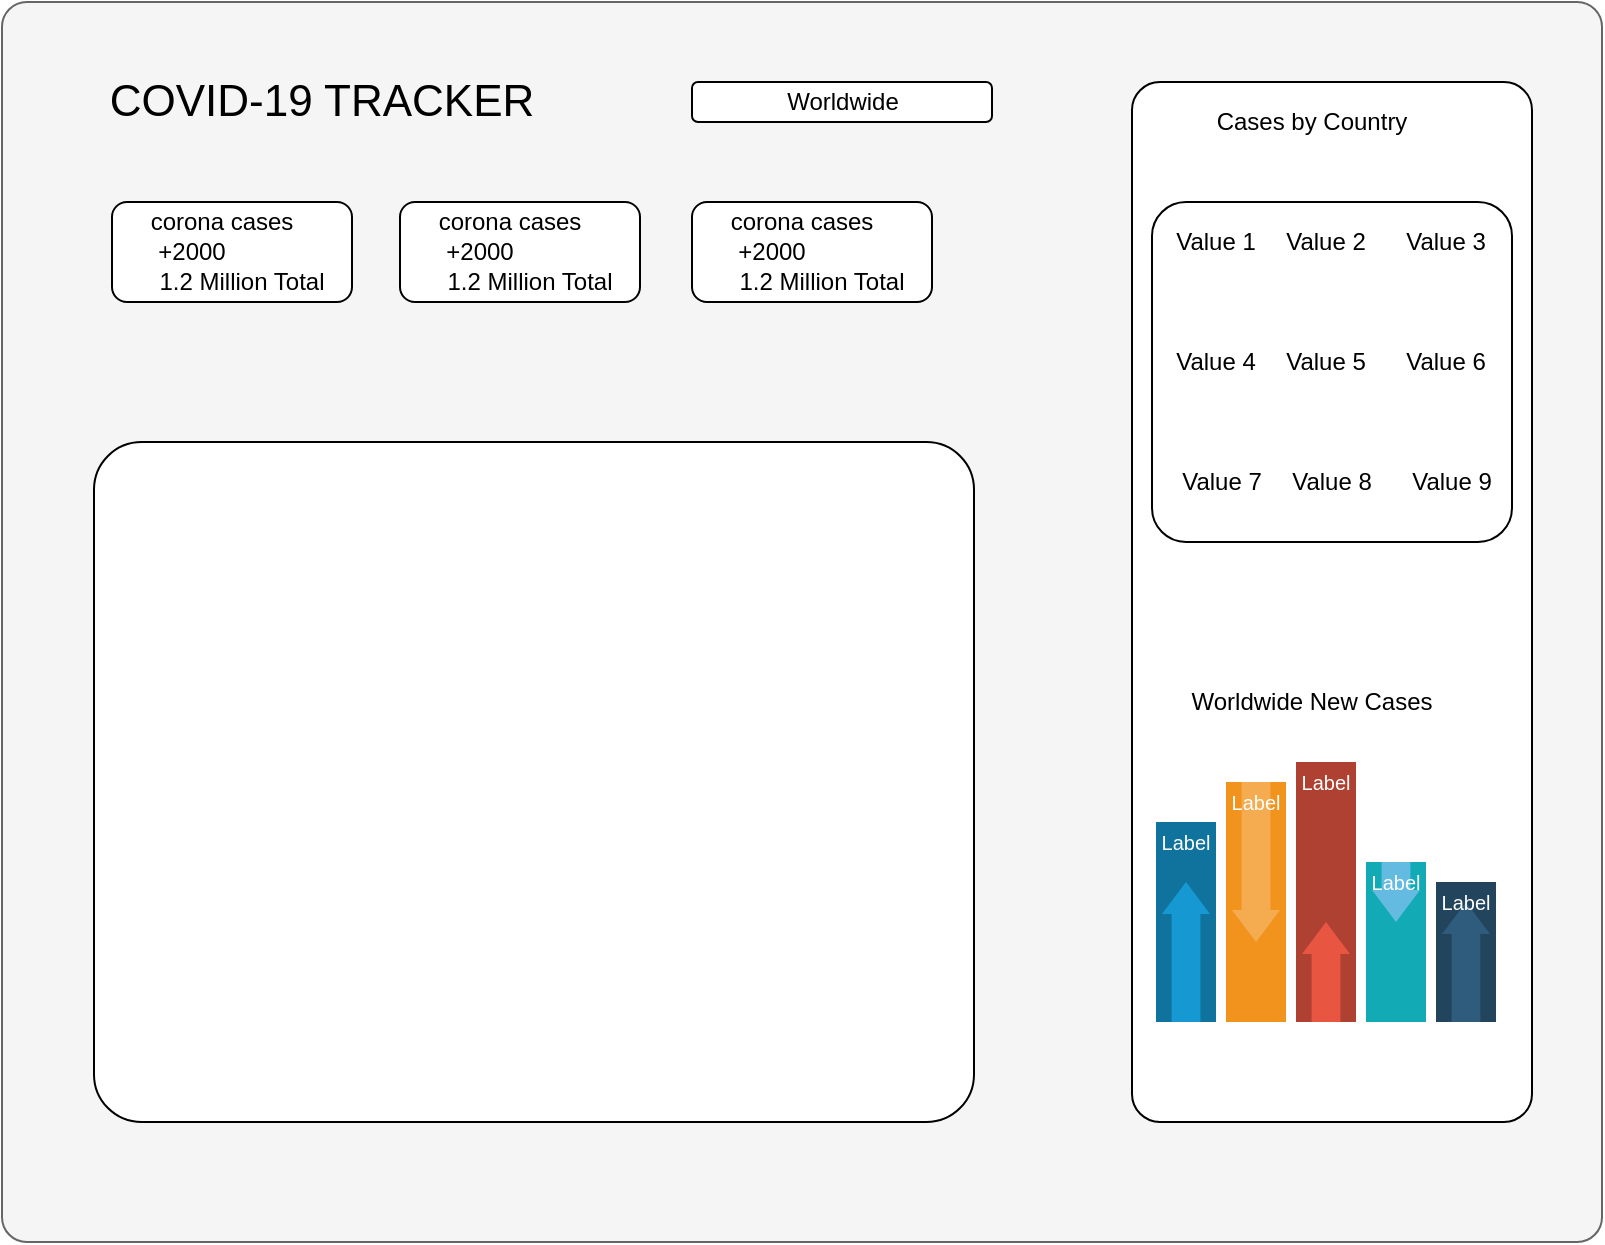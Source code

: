 <mxfile version="14.1.9" type="github"><diagram id="6H7MQkjSw67h4eApcsNJ" name="Page-1"><mxGraphModel dx="1240" dy="743" grid="1" gridSize="10" guides="1" tooltips="1" connect="1" arrows="1" fold="1" page="1" pageScale="1" pageWidth="850" pageHeight="1100" math="0" shadow="0"><root><mxCell id="0"/><mxCell id="1" parent="0"/><mxCell id="KKooXLETlNGSdCEkCS_G-1" value="" style="rounded=1;whiteSpace=wrap;html=1;arcSize=2;fillColor=#f5f5f5;strokeColor=#666666;fontColor=#333333;" vertex="1" parent="1"><mxGeometry x="25" y="90" width="800" height="620" as="geometry"/></mxCell><mxCell id="KKooXLETlNGSdCEkCS_G-2" value="&lt;font style=&quot;font-size: 22px&quot;&gt;COVID-19 TRACKER&lt;/font&gt;" style="text;html=1;strokeColor=none;fillColor=none;align=center;verticalAlign=middle;whiteSpace=wrap;rounded=0;" vertex="1" parent="1"><mxGeometry x="70" y="130" width="230" height="20" as="geometry"/></mxCell><mxCell id="KKooXLETlNGSdCEkCS_G-28" style="edgeStyle=orthogonalEdgeStyle;rounded=0;orthogonalLoop=1;jettySize=auto;html=1;exitX=0.5;exitY=0;exitDx=0;exitDy=0;entryX=0.5;entryY=0;entryDx=0;entryDy=0;" edge="1" parent="1" source="KKooXLETlNGSdCEkCS_G-4" target="KKooXLETlNGSdCEkCS_G-5"><mxGeometry relative="1" as="geometry"/></mxCell><mxCell id="KKooXLETlNGSdCEkCS_G-29" style="edgeStyle=orthogonalEdgeStyle;rounded=0;orthogonalLoop=1;jettySize=auto;html=1;exitX=0.5;exitY=1;exitDx=0;exitDy=0;entryX=0.5;entryY=1;entryDx=0;entryDy=0;" edge="1" parent="1" source="KKooXLETlNGSdCEkCS_G-4" target="KKooXLETlNGSdCEkCS_G-5"><mxGeometry relative="1" as="geometry"/></mxCell><mxCell id="KKooXLETlNGSdCEkCS_G-4" value="" style="rounded=1;whiteSpace=wrap;html=1;" vertex="1" parent="1"><mxGeometry x="370" y="130" width="150" height="20" as="geometry"/></mxCell><mxCell id="KKooXLETlNGSdCEkCS_G-5" value="Worldwide" style="text;html=1;strokeColor=none;fillColor=none;align=center;verticalAlign=middle;whiteSpace=wrap;rounded=0;" vertex="1" parent="1"><mxGeometry x="412.5" y="130" width="65" height="20" as="geometry"/></mxCell><mxCell id="KKooXLETlNGSdCEkCS_G-6" value="" style="rounded=1;whiteSpace=wrap;html=1;" vertex="1" parent="1"><mxGeometry x="80" y="190" width="120" height="50" as="geometry"/></mxCell><mxCell id="KKooXLETlNGSdCEkCS_G-7" value="corona cases" style="text;html=1;strokeColor=none;fillColor=none;align=center;verticalAlign=middle;whiteSpace=wrap;rounded=0;" vertex="1" parent="1"><mxGeometry x="90" y="190" width="90" height="20" as="geometry"/></mxCell><mxCell id="KKooXLETlNGSdCEkCS_G-8" value="+2000" style="text;html=1;strokeColor=none;fillColor=none;align=center;verticalAlign=middle;whiteSpace=wrap;rounded=0;" vertex="1" parent="1"><mxGeometry x="100" y="205" width="40" height="20" as="geometry"/></mxCell><mxCell id="KKooXLETlNGSdCEkCS_G-9" value="1.2 Million Total" style="text;html=1;strokeColor=none;fillColor=none;align=center;verticalAlign=middle;whiteSpace=wrap;rounded=0;" vertex="1" parent="1"><mxGeometry x="100" y="220" width="90" height="20" as="geometry"/></mxCell><mxCell id="KKooXLETlNGSdCEkCS_G-16" value="" style="rounded=1;whiteSpace=wrap;html=1;" vertex="1" parent="1"><mxGeometry x="224" y="190" width="120" height="50" as="geometry"/></mxCell><mxCell id="KKooXLETlNGSdCEkCS_G-17" value="corona cases" style="text;html=1;strokeColor=none;fillColor=none;align=center;verticalAlign=middle;whiteSpace=wrap;rounded=0;" vertex="1" parent="1"><mxGeometry x="234" y="190" width="90" height="20" as="geometry"/></mxCell><mxCell id="KKooXLETlNGSdCEkCS_G-18" value="+2000" style="text;html=1;strokeColor=none;fillColor=none;align=center;verticalAlign=middle;whiteSpace=wrap;rounded=0;" vertex="1" parent="1"><mxGeometry x="244" y="205" width="40" height="20" as="geometry"/></mxCell><mxCell id="KKooXLETlNGSdCEkCS_G-19" value="1.2 Million Total" style="text;html=1;strokeColor=none;fillColor=none;align=center;verticalAlign=middle;whiteSpace=wrap;rounded=0;" vertex="1" parent="1"><mxGeometry x="244" y="220" width="90" height="20" as="geometry"/></mxCell><mxCell id="KKooXLETlNGSdCEkCS_G-24" value="" style="rounded=1;whiteSpace=wrap;html=1;" vertex="1" parent="1"><mxGeometry x="370" y="190" width="120" height="50" as="geometry"/></mxCell><mxCell id="KKooXLETlNGSdCEkCS_G-25" value="corona cases" style="text;html=1;strokeColor=none;fillColor=none;align=center;verticalAlign=middle;whiteSpace=wrap;rounded=0;" vertex="1" parent="1"><mxGeometry x="380" y="190" width="90" height="20" as="geometry"/></mxCell><mxCell id="KKooXLETlNGSdCEkCS_G-26" value="+2000" style="text;html=1;strokeColor=none;fillColor=none;align=center;verticalAlign=middle;whiteSpace=wrap;rounded=0;" vertex="1" parent="1"><mxGeometry x="390" y="205" width="40" height="20" as="geometry"/></mxCell><mxCell id="KKooXLETlNGSdCEkCS_G-27" value="1.2 Million Total" style="text;html=1;strokeColor=none;fillColor=none;align=center;verticalAlign=middle;whiteSpace=wrap;rounded=0;" vertex="1" parent="1"><mxGeometry x="390" y="220" width="90" height="20" as="geometry"/></mxCell><mxCell id="KKooXLETlNGSdCEkCS_G-30" value="" style="rounded=1;whiteSpace=wrap;html=1;arcSize=7;" vertex="1" parent="1"><mxGeometry x="71" y="310" width="440" height="340" as="geometry"/></mxCell><mxCell id="KKooXLETlNGSdCEkCS_G-31" value="" style="rounded=1;whiteSpace=wrap;html=1;arcSize=7;" vertex="1" parent="1"><mxGeometry x="590" y="130" width="200" height="520" as="geometry"/></mxCell><mxCell id="KKooXLETlNGSdCEkCS_G-32" value="Cases by Country" style="text;html=1;strokeColor=none;fillColor=none;align=center;verticalAlign=middle;whiteSpace=wrap;rounded=0;" vertex="1" parent="1"><mxGeometry x="610" y="140" width="140" height="20" as="geometry"/></mxCell><mxCell id="KKooXLETlNGSdCEkCS_G-33" value="Worldwide New Cases" style="text;html=1;strokeColor=none;fillColor=none;align=center;verticalAlign=middle;whiteSpace=wrap;rounded=0;" vertex="1" parent="1"><mxGeometry x="595" y="430" width="170" height="20" as="geometry"/></mxCell><mxCell id="KKooXLETlNGSdCEkCS_G-35" value="" style="shape=image;html=1;verticalAlign=top;verticalLabelPosition=bottom;labelBackgroundColor=#ffffff;imageAspect=0;aspect=fixed;image=https://cdn2.iconfinder.com/data/icons/social-media-2259/512/google-128.png" vertex="1" parent="1"><mxGeometry x="227" y="411" width="128" height="128" as="geometry"/></mxCell><mxCell id="KKooXLETlNGSdCEkCS_G-87" value="" style="fillColor=#10739E;strokeColor=none;" vertex="1" parent="1"><mxGeometry x="602" y="500" width="30" height="100" as="geometry"/></mxCell><mxCell id="KKooXLETlNGSdCEkCS_G-88" value="" style="shape=mxgraph.arrows2.arrow;dy=0.4;dx=16;notch=0;direction=north;fillColor=#1699D3;strokeColor=none;" vertex="1" parent="KKooXLETlNGSdCEkCS_G-87"><mxGeometry x="3" y="30" width="24" height="70" as="geometry"/></mxCell><mxCell id="KKooXLETlNGSdCEkCS_G-89" value="Label" style="text;html=1;align=center;verticalAlign=middle;whiteSpace=wrap;fontColor=#FFFFFF;fontSize=10;" vertex="1" parent="KKooXLETlNGSdCEkCS_G-87"><mxGeometry width="30" height="20" as="geometry"/></mxCell><mxCell id="KKooXLETlNGSdCEkCS_G-90" value="" style="fillColor=#F2931E;strokeColor=none;" vertex="1" parent="1"><mxGeometry x="637" y="480" width="30" height="120" as="geometry"/></mxCell><mxCell id="KKooXLETlNGSdCEkCS_G-91" value="" style="shape=mxgraph.arrows2.arrow;dy=0.4;dx=16;notch=0;direction=south;fillColor=#F5AB50;strokeColor=none;" vertex="1" parent="KKooXLETlNGSdCEkCS_G-90"><mxGeometry x="3" width="24" height="80" as="geometry"/></mxCell><mxCell id="KKooXLETlNGSdCEkCS_G-92" value="Label" style="text;html=1;align=center;verticalAlign=middle;whiteSpace=wrap;fontColor=#FFFFFF;fontSize=10;" vertex="1" parent="KKooXLETlNGSdCEkCS_G-90"><mxGeometry width="30" height="20" as="geometry"/></mxCell><mxCell id="KKooXLETlNGSdCEkCS_G-93" value="" style="fillColor=#AE4132;strokeColor=none;" vertex="1" parent="1"><mxGeometry x="672" y="470" width="30" height="130" as="geometry"/></mxCell><mxCell id="KKooXLETlNGSdCEkCS_G-94" value="" style="shape=mxgraph.arrows2.arrow;dy=0.4;dx=16;notch=0;direction=north;fillColor=#E85642;strokeColor=none;" vertex="1" parent="KKooXLETlNGSdCEkCS_G-93"><mxGeometry x="3" y="80" width="24" height="50" as="geometry"/></mxCell><mxCell id="KKooXLETlNGSdCEkCS_G-95" value="Label" style="text;html=1;align=center;verticalAlign=middle;whiteSpace=wrap;fontColor=#FFFFFF;fontSize=10;" vertex="1" parent="KKooXLETlNGSdCEkCS_G-93"><mxGeometry width="30" height="20" as="geometry"/></mxCell><mxCell id="KKooXLETlNGSdCEkCS_G-96" value="" style="fillColor=#12AAB5;strokeColor=none;" vertex="1" parent="1"><mxGeometry x="707" y="520" width="30" height="80" as="geometry"/></mxCell><mxCell id="KKooXLETlNGSdCEkCS_G-97" value="" style="shape=mxgraph.arrows2.arrow;dy=0.4;dx=16;notch=0;direction=south;fillColor=#64BBE2;strokeColor=none;" vertex="1" parent="KKooXLETlNGSdCEkCS_G-96"><mxGeometry x="3" width="24" height="30" as="geometry"/></mxCell><mxCell id="KKooXLETlNGSdCEkCS_G-98" value="Label" style="text;html=1;align=center;verticalAlign=middle;whiteSpace=wrap;fontColor=#FFFFFF;fontSize=10;" vertex="1" parent="KKooXLETlNGSdCEkCS_G-96"><mxGeometry width="30" height="20" as="geometry"/></mxCell><mxCell id="KKooXLETlNGSdCEkCS_G-99" value="" style="fillColor=#23445D;strokeColor=none;" vertex="1" parent="1"><mxGeometry x="742" y="530" width="30" height="70" as="geometry"/></mxCell><mxCell id="KKooXLETlNGSdCEkCS_G-100" value="" style="shape=mxgraph.arrows2.arrow;dy=0.4;dx=16;notch=0;direction=north;fillColor=#2F5B7C;strokeColor=none;" vertex="1" parent="KKooXLETlNGSdCEkCS_G-99"><mxGeometry x="3" y="10" width="24" height="60" as="geometry"/></mxCell><mxCell id="KKooXLETlNGSdCEkCS_G-101" value="Label" style="text;html=1;align=center;verticalAlign=middle;whiteSpace=wrap;fontColor=#FFFFFF;fontSize=10;" vertex="1" parent="KKooXLETlNGSdCEkCS_G-99"><mxGeometry width="30" height="20" as="geometry"/></mxCell><mxCell id="KKooXLETlNGSdCEkCS_G-105" value="" style="rounded=1;whiteSpace=wrap;html=1;arcSize=10;" vertex="1" parent="1"><mxGeometry x="600" y="190" width="180" height="170" as="geometry"/></mxCell><mxCell id="KKooXLETlNGSdCEkCS_G-107" value="Value 1" style="text;html=1;strokeColor=none;fillColor=none;align=center;verticalAlign=middle;whiteSpace=wrap;rounded=0;" vertex="1" parent="1"><mxGeometry x="607" y="200" width="50" height="20" as="geometry"/></mxCell><mxCell id="KKooXLETlNGSdCEkCS_G-110" value="Value 2" style="text;html=1;strokeColor=none;fillColor=none;align=center;verticalAlign=middle;whiteSpace=wrap;rounded=0;" vertex="1" parent="1"><mxGeometry x="662" y="200" width="50" height="20" as="geometry"/></mxCell><mxCell id="KKooXLETlNGSdCEkCS_G-111" value="Value 3" style="text;html=1;strokeColor=none;fillColor=none;align=center;verticalAlign=middle;whiteSpace=wrap;rounded=0;" vertex="1" parent="1"><mxGeometry x="722" y="200" width="50" height="20" as="geometry"/></mxCell><mxCell id="KKooXLETlNGSdCEkCS_G-112" value="Value 4" style="text;html=1;strokeColor=none;fillColor=none;align=center;verticalAlign=middle;whiteSpace=wrap;rounded=0;" vertex="1" parent="1"><mxGeometry x="607" y="260" width="50" height="20" as="geometry"/></mxCell><mxCell id="KKooXLETlNGSdCEkCS_G-113" value="Value 5" style="text;html=1;strokeColor=none;fillColor=none;align=center;verticalAlign=middle;whiteSpace=wrap;rounded=0;" vertex="1" parent="1"><mxGeometry x="662" y="260" width="50" height="20" as="geometry"/></mxCell><mxCell id="KKooXLETlNGSdCEkCS_G-114" value="Value 6" style="text;html=1;strokeColor=none;fillColor=none;align=center;verticalAlign=middle;whiteSpace=wrap;rounded=0;" vertex="1" parent="1"><mxGeometry x="722" y="260" width="50" height="20" as="geometry"/></mxCell><mxCell id="KKooXLETlNGSdCEkCS_G-115" value="Value 7" style="text;html=1;strokeColor=none;fillColor=none;align=center;verticalAlign=middle;whiteSpace=wrap;rounded=0;" vertex="1" parent="1"><mxGeometry x="610" y="320" width="50" height="20" as="geometry"/></mxCell><mxCell id="KKooXLETlNGSdCEkCS_G-116" value="Value 8" style="text;html=1;strokeColor=none;fillColor=none;align=center;verticalAlign=middle;whiteSpace=wrap;rounded=0;" vertex="1" parent="1"><mxGeometry x="665" y="320" width="50" height="20" as="geometry"/></mxCell><mxCell id="KKooXLETlNGSdCEkCS_G-117" value="Value 9" style="text;html=1;strokeColor=none;fillColor=none;align=center;verticalAlign=middle;whiteSpace=wrap;rounded=0;" vertex="1" parent="1"><mxGeometry x="725" y="320" width="50" height="20" as="geometry"/></mxCell></root></mxGraphModel></diagram></mxfile>